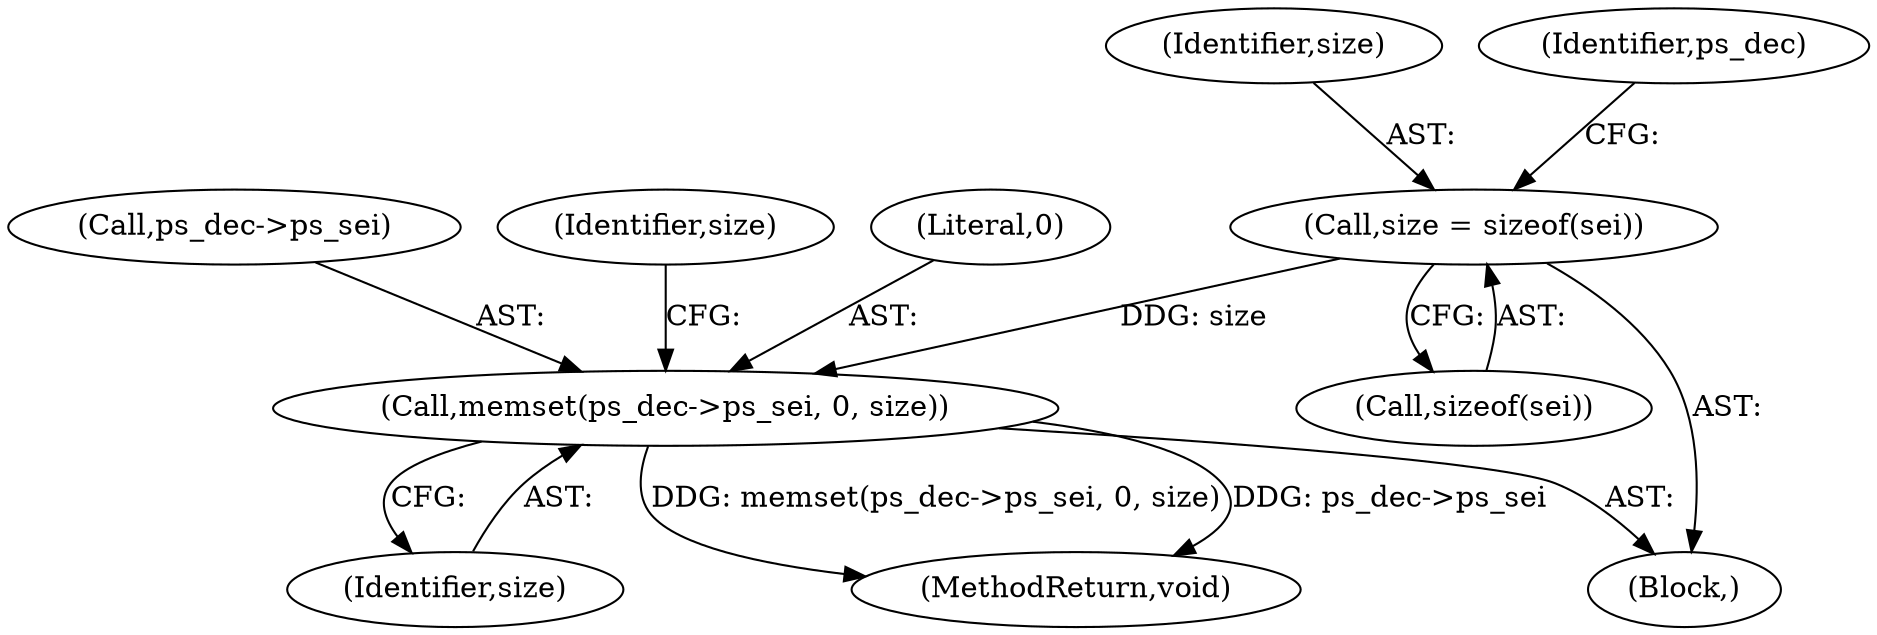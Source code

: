 digraph "0_Android_cc676ebd95247646e67907ccab150fb77a847335@API" {
"1000178" [label="(Call,size = sizeof(sei))"];
"1000182" [label="(Call,memset(ps_dec->ps_sei, 0, size))"];
"1000183" [label="(Call,ps_dec->ps_sei)"];
"1000179" [label="(Identifier,size)"];
"1000180" [label="(Call,sizeof(sei))"];
"1000178" [label="(Call,size = sizeof(sei))"];
"1000182" [label="(Call,memset(ps_dec->ps_sei, 0, size))"];
"1000187" [label="(Identifier,size)"];
"1000189" [label="(Identifier,size)"];
"1000963" [label="(MethodReturn,void)"];
"1000184" [label="(Identifier,ps_dec)"];
"1000186" [label="(Literal,0)"];
"1000121" [label="(Block,)"];
"1000178" -> "1000121"  [label="AST: "];
"1000178" -> "1000180"  [label="CFG: "];
"1000179" -> "1000178"  [label="AST: "];
"1000180" -> "1000178"  [label="AST: "];
"1000184" -> "1000178"  [label="CFG: "];
"1000178" -> "1000182"  [label="DDG: size"];
"1000182" -> "1000121"  [label="AST: "];
"1000182" -> "1000187"  [label="CFG: "];
"1000183" -> "1000182"  [label="AST: "];
"1000186" -> "1000182"  [label="AST: "];
"1000187" -> "1000182"  [label="AST: "];
"1000189" -> "1000182"  [label="CFG: "];
"1000182" -> "1000963"  [label="DDG: memset(ps_dec->ps_sei, 0, size)"];
"1000182" -> "1000963"  [label="DDG: ps_dec->ps_sei"];
}

